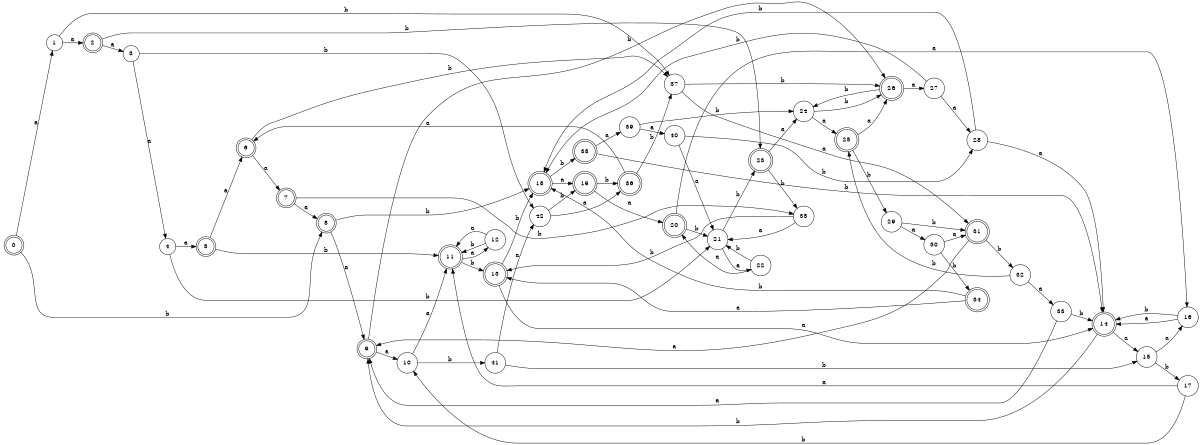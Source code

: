 digraph n35_1 {
__start0 [label="" shape="none"];

rankdir=LR;
size="8,5";

s0 [style="rounded,filled", color="black", fillcolor="white" shape="doublecircle", label="0"];
s1 [style="filled", color="black", fillcolor="white" shape="circle", label="1"];
s2 [style="rounded,filled", color="black", fillcolor="white" shape="doublecircle", label="2"];
s3 [style="filled", color="black", fillcolor="white" shape="circle", label="3"];
s4 [style="filled", color="black", fillcolor="white" shape="circle", label="4"];
s5 [style="rounded,filled", color="black", fillcolor="white" shape="doublecircle", label="5"];
s6 [style="rounded,filled", color="black", fillcolor="white" shape="doublecircle", label="6"];
s7 [style="rounded,filled", color="black", fillcolor="white" shape="doublecircle", label="7"];
s8 [style="rounded,filled", color="black", fillcolor="white" shape="doublecircle", label="8"];
s9 [style="rounded,filled", color="black", fillcolor="white" shape="doublecircle", label="9"];
s10 [style="filled", color="black", fillcolor="white" shape="circle", label="10"];
s11 [style="rounded,filled", color="black", fillcolor="white" shape="doublecircle", label="11"];
s12 [style="filled", color="black", fillcolor="white" shape="circle", label="12"];
s13 [style="rounded,filled", color="black", fillcolor="white" shape="doublecircle", label="13"];
s14 [style="rounded,filled", color="black", fillcolor="white" shape="doublecircle", label="14"];
s15 [style="filled", color="black", fillcolor="white" shape="circle", label="15"];
s16 [style="filled", color="black", fillcolor="white" shape="circle", label="16"];
s17 [style="filled", color="black", fillcolor="white" shape="circle", label="17"];
s18 [style="rounded,filled", color="black", fillcolor="white" shape="doublecircle", label="18"];
s19 [style="rounded,filled", color="black", fillcolor="white" shape="doublecircle", label="19"];
s20 [style="rounded,filled", color="black", fillcolor="white" shape="doublecircle", label="20"];
s21 [style="filled", color="black", fillcolor="white" shape="circle", label="21"];
s22 [style="filled", color="black", fillcolor="white" shape="circle", label="22"];
s23 [style="rounded,filled", color="black", fillcolor="white" shape="doublecircle", label="23"];
s24 [style="filled", color="black", fillcolor="white" shape="circle", label="24"];
s25 [style="rounded,filled", color="black", fillcolor="white" shape="doublecircle", label="25"];
s26 [style="rounded,filled", color="black", fillcolor="white" shape="doublecircle", label="26"];
s27 [style="filled", color="black", fillcolor="white" shape="circle", label="27"];
s28 [style="filled", color="black", fillcolor="white" shape="circle", label="28"];
s29 [style="filled", color="black", fillcolor="white" shape="circle", label="29"];
s30 [style="filled", color="black", fillcolor="white" shape="circle", label="30"];
s31 [style="rounded,filled", color="black", fillcolor="white" shape="doublecircle", label="31"];
s32 [style="filled", color="black", fillcolor="white" shape="circle", label="32"];
s33 [style="filled", color="black", fillcolor="white" shape="circle", label="33"];
s34 [style="rounded,filled", color="black", fillcolor="white" shape="doublecircle", label="34"];
s35 [style="filled", color="black", fillcolor="white" shape="circle", label="35"];
s36 [style="rounded,filled", color="black", fillcolor="white" shape="doublecircle", label="36"];
s37 [style="filled", color="black", fillcolor="white" shape="circle", label="37"];
s38 [style="rounded,filled", color="black", fillcolor="white" shape="doublecircle", label="38"];
s39 [style="filled", color="black", fillcolor="white" shape="circle", label="39"];
s40 [style="filled", color="black", fillcolor="white" shape="circle", label="40"];
s41 [style="filled", color="black", fillcolor="white" shape="circle", label="41"];
s42 [style="filled", color="black", fillcolor="white" shape="circle", label="42"];
s0 -> s1 [label="a"];
s0 -> s8 [label="b"];
s1 -> s2 [label="a"];
s1 -> s37 [label="b"];
s2 -> s3 [label="a"];
s2 -> s23 [label="b"];
s3 -> s4 [label="a"];
s3 -> s42 [label="b"];
s4 -> s5 [label="a"];
s4 -> s21 [label="b"];
s5 -> s6 [label="a"];
s5 -> s11 [label="b"];
s6 -> s7 [label="a"];
s6 -> s37 [label="b"];
s7 -> s8 [label="a"];
s7 -> s35 [label="b"];
s8 -> s9 [label="a"];
s8 -> s18 [label="b"];
s9 -> s10 [label="a"];
s9 -> s26 [label="b"];
s10 -> s11 [label="a"];
s10 -> s41 [label="b"];
s11 -> s12 [label="a"];
s11 -> s13 [label="b"];
s12 -> s11 [label="a"];
s12 -> s11 [label="b"];
s13 -> s14 [label="a"];
s13 -> s18 [label="b"];
s14 -> s15 [label="a"];
s14 -> s9 [label="b"];
s15 -> s16 [label="a"];
s15 -> s17 [label="b"];
s16 -> s14 [label="a"];
s16 -> s14 [label="b"];
s17 -> s11 [label="a"];
s17 -> s10 [label="b"];
s18 -> s19 [label="a"];
s18 -> s38 [label="b"];
s19 -> s20 [label="a"];
s19 -> s36 [label="b"];
s20 -> s16 [label="a"];
s20 -> s21 [label="b"];
s21 -> s22 [label="a"];
s21 -> s23 [label="b"];
s22 -> s20 [label="a"];
s22 -> s21 [label="b"];
s23 -> s24 [label="a"];
s23 -> s35 [label="b"];
s24 -> s25 [label="a"];
s24 -> s26 [label="b"];
s25 -> s26 [label="a"];
s25 -> s29 [label="b"];
s26 -> s27 [label="a"];
s26 -> s24 [label="b"];
s27 -> s28 [label="a"];
s27 -> s18 [label="b"];
s28 -> s14 [label="a"];
s28 -> s18 [label="b"];
s29 -> s30 [label="a"];
s29 -> s31 [label="b"];
s30 -> s31 [label="a"];
s30 -> s34 [label="b"];
s31 -> s9 [label="a"];
s31 -> s32 [label="b"];
s32 -> s33 [label="a"];
s32 -> s25 [label="b"];
s33 -> s9 [label="a"];
s33 -> s14 [label="b"];
s34 -> s13 [label="a"];
s34 -> s18 [label="b"];
s35 -> s21 [label="a"];
s35 -> s13 [label="b"];
s36 -> s6 [label="a"];
s36 -> s37 [label="b"];
s37 -> s31 [label="a"];
s37 -> s26 [label="b"];
s38 -> s39 [label="a"];
s38 -> s14 [label="b"];
s39 -> s40 [label="a"];
s39 -> s24 [label="b"];
s40 -> s21 [label="a"];
s40 -> s28 [label="b"];
s41 -> s42 [label="a"];
s41 -> s15 [label="b"];
s42 -> s36 [label="a"];
s42 -> s19 [label="b"];

}